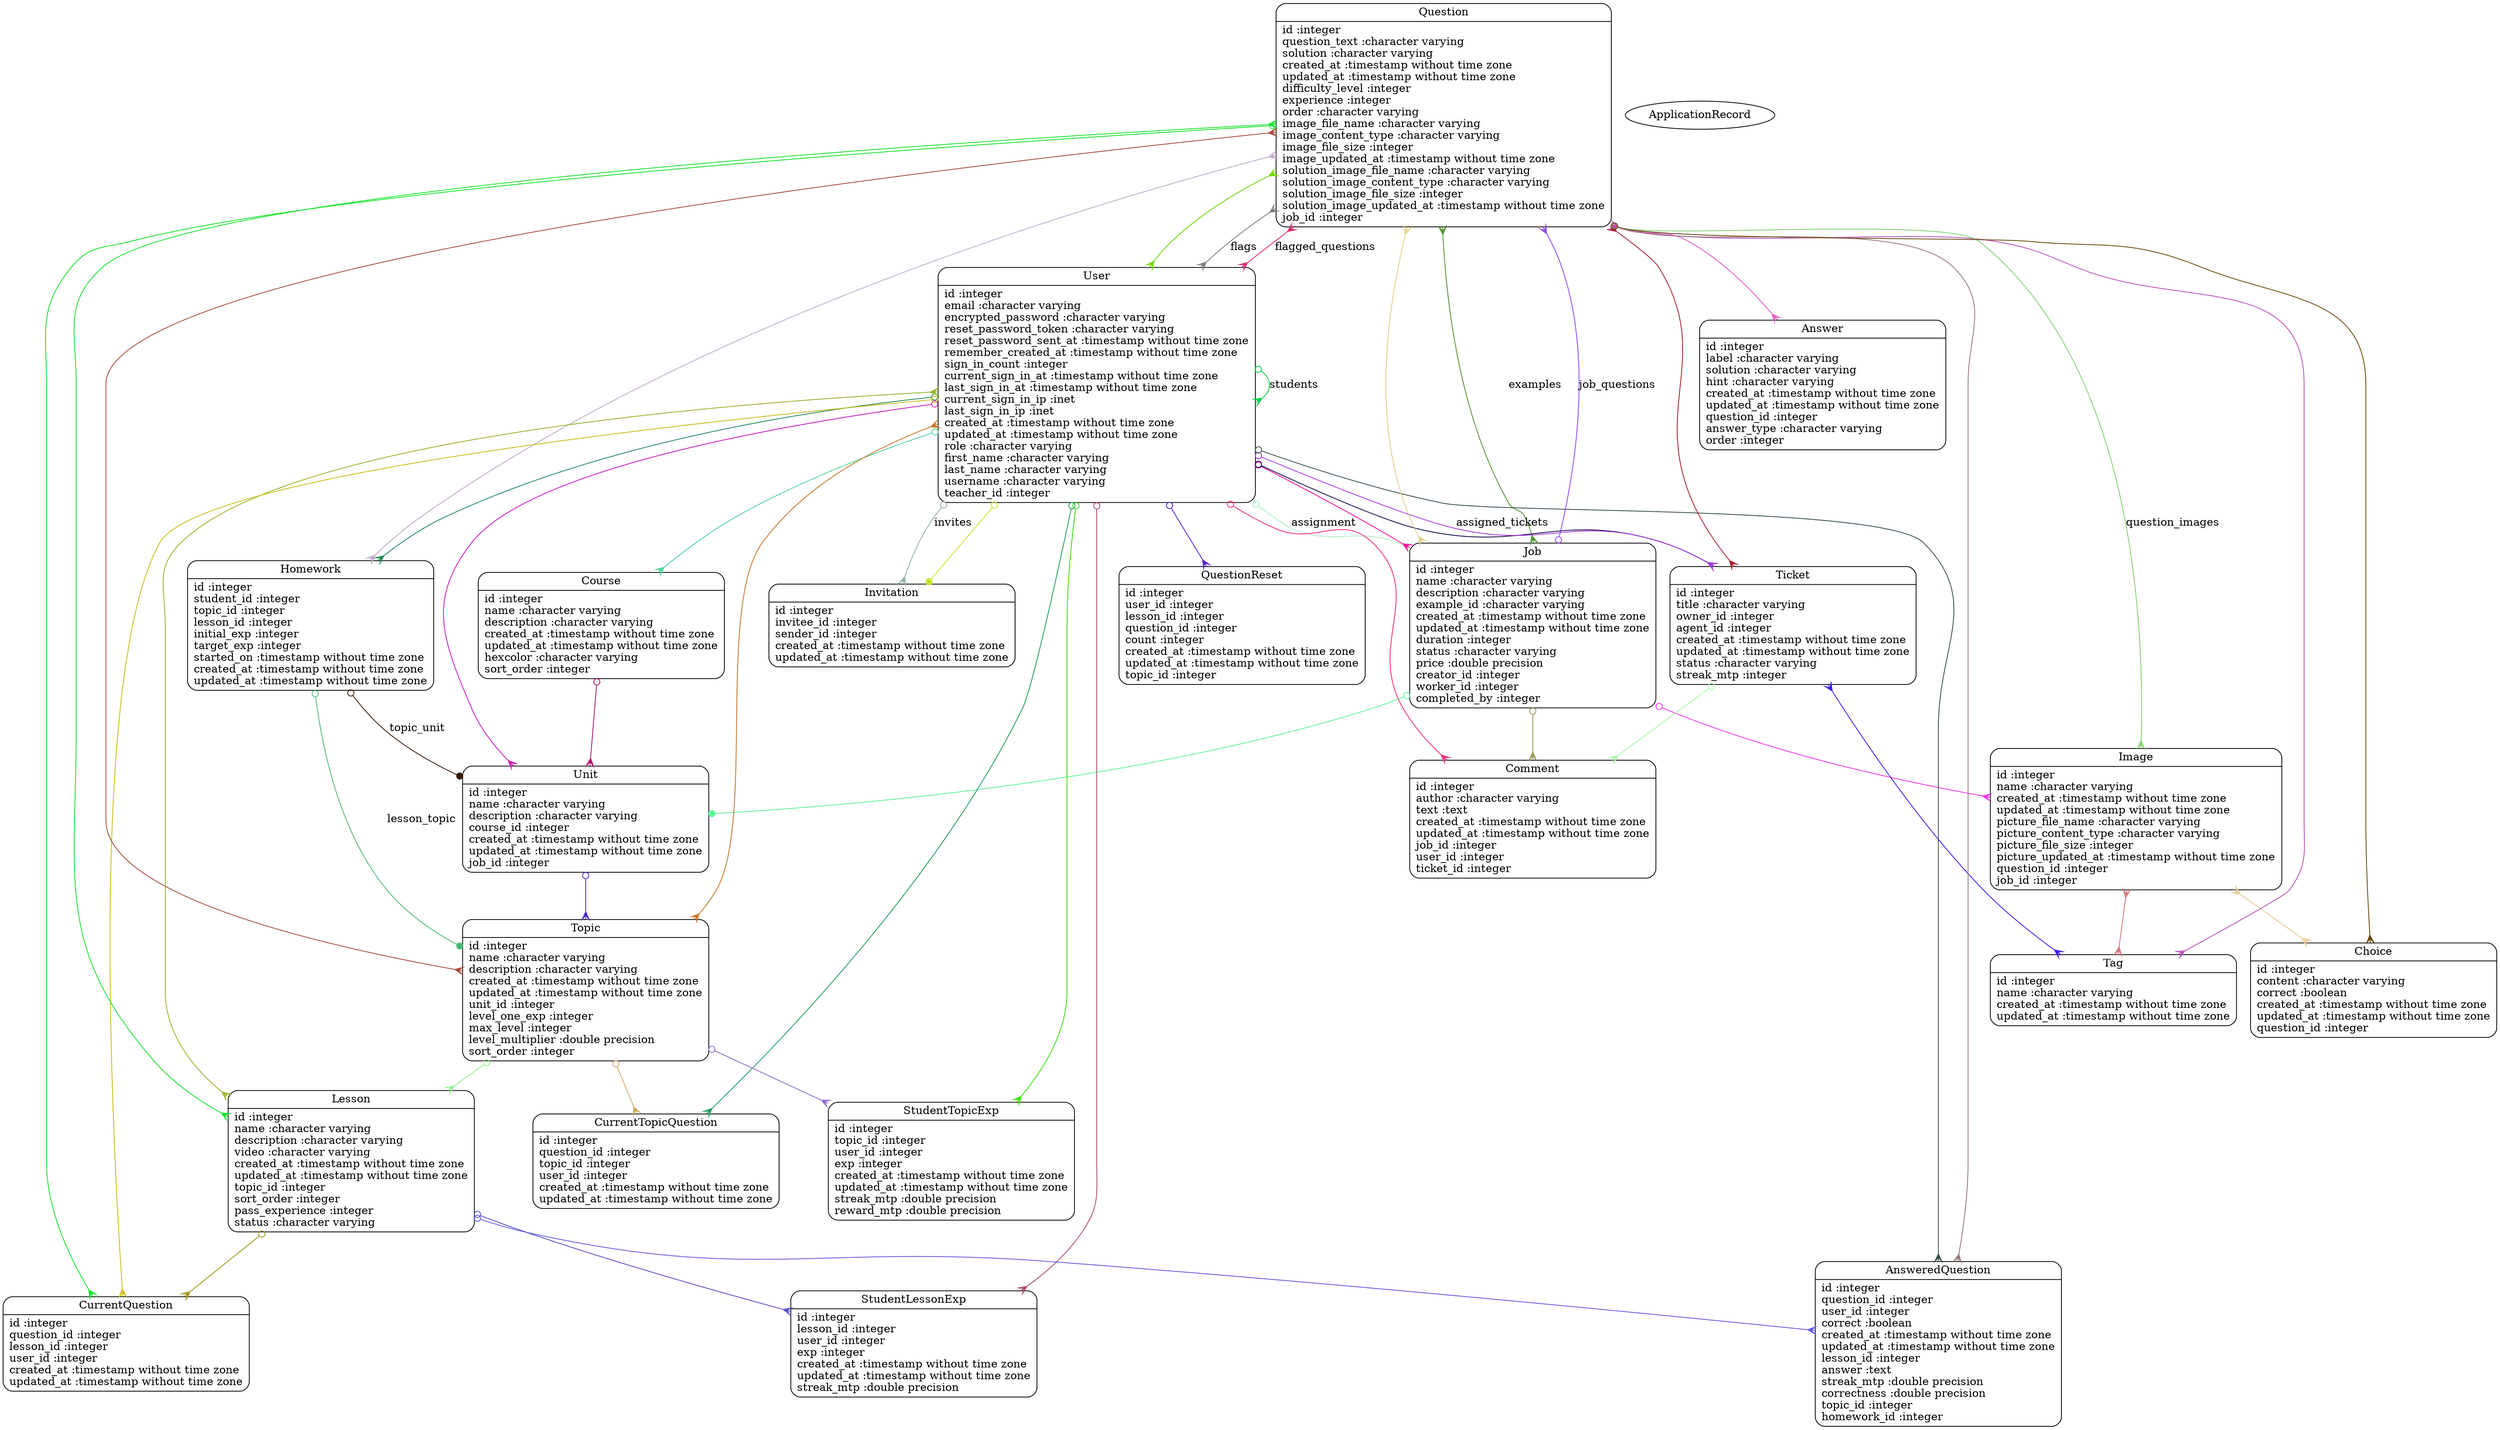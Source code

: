 digraph models_diagram {
	graph[overlap=false, splines=true, bgcolor="none"]
	"Answer" [shape=Mrecord, label="{Answer|id :integer\llabel :character varying\lsolution :character varying\lhint :character varying\lcreated_at :timestamp without time zone\lupdated_at :timestamp without time zone\lquestion_id :integer\lanswer_type :character varying\lorder :integer\l}"]
	"Homework" [shape=Mrecord, label="{Homework|id :integer\lstudent_id :integer\ltopic_id :integer\llesson_id :integer\linitial_exp :integer\ltarget_exp :integer\lstarted_on :timestamp without time zone\lcreated_at :timestamp without time zone\lupdated_at :timestamp without time zone\l}"]
	"Job" [shape=Mrecord, label="{Job|id :integer\lname :character varying\ldescription :character varying\lexample_id :character varying\lcreated_at :timestamp without time zone\lupdated_at :timestamp without time zone\lduration :integer\lstatus :character varying\lprice :double precision\lcreator_id :integer\lworker_id :integer\lcompleted_by :integer\l}"]
	"ApplicationRecord" []
	"Course" [shape=Mrecord, label="{Course|id :integer\lname :character varying\ldescription :character varying\lcreated_at :timestamp without time zone\lupdated_at :timestamp without time zone\lhexcolor :character varying\lsort_order :integer\l}"]
	"StudentTopicExp" [shape=Mrecord, label="{StudentTopicExp|id :integer\ltopic_id :integer\luser_id :integer\lexp :integer\lcreated_at :timestamp without time zone\lupdated_at :timestamp without time zone\lstreak_mtp :double precision\lreward_mtp :double precision\l}"]
	"User" [shape=Mrecord, label="{User|id :integer\lemail :character varying\lencrypted_password :character varying\lreset_password_token :character varying\lreset_password_sent_at :timestamp without time zone\lremember_created_at :timestamp without time zone\lsign_in_count :integer\lcurrent_sign_in_at :timestamp without time zone\llast_sign_in_at :timestamp without time zone\lcurrent_sign_in_ip :inet\llast_sign_in_ip :inet\lcreated_at :timestamp without time zone\lupdated_at :timestamp without time zone\lrole :character varying\lfirst_name :character varying\llast_name :character varying\lusername :character varying\lteacher_id :integer\l}"]
	"QuestionReset" [shape=Mrecord, label="{QuestionReset|id :integer\luser_id :integer\llesson_id :integer\lquestion_id :integer\lcount :integer\lcreated_at :timestamp without time zone\lupdated_at :timestamp without time zone\ltopic_id :integer\l}"]
	"Ticket" [shape=Mrecord, label="{Ticket|id :integer\ltitle :character varying\lowner_id :integer\lagent_id :integer\lcreated_at :timestamp without time zone\lupdated_at :timestamp without time zone\lstatus :character varying\lstreak_mtp :integer\l}"]
	"Lesson" [shape=Mrecord, label="{Lesson|id :integer\lname :character varying\ldescription :character varying\lvideo :character varying\lcreated_at :timestamp without time zone\lupdated_at :timestamp without time zone\ltopic_id :integer\lsort_order :integer\lpass_experience :integer\lstatus :character varying\l}"]
	"Image" [shape=Mrecord, label="{Image|id :integer\lname :character varying\lcreated_at :timestamp without time zone\lupdated_at :timestamp without time zone\lpicture_file_name :character varying\lpicture_content_type :character varying\lpicture_file_size :integer\lpicture_updated_at :timestamp without time zone\lquestion_id :integer\ljob_id :integer\l}"]
	"Unit" [shape=Mrecord, label="{Unit|id :integer\lname :character varying\ldescription :character varying\lcourse_id :integer\lcreated_at :timestamp without time zone\lupdated_at :timestamp without time zone\ljob_id :integer\l}"]
	"Comment" [shape=Mrecord, label="{Comment|id :integer\lauthor :character varying\ltext :text\lcreated_at :timestamp without time zone\lupdated_at :timestamp without time zone\ljob_id :integer\luser_id :integer\lticket_id :integer\l}"]
	"AnsweredQuestion" [shape=Mrecord, label="{AnsweredQuestion|id :integer\lquestion_id :integer\luser_id :integer\lcorrect :boolean\lcreated_at :timestamp without time zone\lupdated_at :timestamp without time zone\llesson_id :integer\lanswer :text\lstreak_mtp :double precision\lcorrectness :double precision\ltopic_id :integer\lhomework_id :integer\l}"]
	"Topic" [shape=Mrecord, label="{Topic|id :integer\lname :character varying\ldescription :character varying\lcreated_at :timestamp without time zone\lupdated_at :timestamp without time zone\lunit_id :integer\llevel_one_exp :integer\lmax_level :integer\llevel_multiplier :double precision\lsort_order :integer\l}"]
	"CurrentTopicQuestion" [shape=Mrecord, label="{CurrentTopicQuestion|id :integer\lquestion_id :integer\ltopic_id :integer\luser_id :integer\lcreated_at :timestamp without time zone\lupdated_at :timestamp without time zone\l}"]
	"Choice" [shape=Mrecord, label="{Choice|id :integer\lcontent :character varying\lcorrect :boolean\lcreated_at :timestamp without time zone\lupdated_at :timestamp without time zone\lquestion_id :integer\l}"]
	"Invitation" [shape=Mrecord, label="{Invitation|id :integer\linvitee_id :integer\lsender_id :integer\lcreated_at :timestamp without time zone\lupdated_at :timestamp without time zone\l}"]
	"CurrentQuestion" [shape=Mrecord, label="{CurrentQuestion|id :integer\lquestion_id :integer\llesson_id :integer\luser_id :integer\lcreated_at :timestamp without time zone\lupdated_at :timestamp without time zone\l}"]
	"StudentLessonExp" [shape=Mrecord, label="{StudentLessonExp|id :integer\llesson_id :integer\luser_id :integer\lexp :integer\lcreated_at :timestamp without time zone\lupdated_at :timestamp without time zone\lstreak_mtp :double precision\l}"]
	"Tag" [shape=Mrecord, label="{Tag|id :integer\lname :character varying\lcreated_at :timestamp without time zone\lupdated_at :timestamp without time zone\l}"]
	"Question" [shape=Mrecord, label="{Question|id :integer\lquestion_text :character varying\lsolution :character varying\lcreated_at :timestamp without time zone\lupdated_at :timestamp without time zone\ldifficulty_level :integer\lexperience :integer\lorder :character varying\limage_file_name :character varying\limage_content_type :character varying\limage_file_size :integer\limage_updated_at :timestamp without time zone\lsolution_image_file_name :character varying\lsolution_image_content_type :character varying\lsolution_image_file_size :integer\lsolution_image_updated_at :timestamp without time zone\ljob_id :integer\l}"]
	"Homework" -> "Topic" [label="lesson_topic", arrowtail=odot, arrowhead=dot, dir=both color="#4AB572"]
	"Homework" -> "Unit" [label="topic_unit", arrowtail=odot, arrowhead=dot, dir=both color="#321604"]
	"Homework" -> "Question" [arrowtail=crow, arrowhead=crow, dir=both color="#BDA5C4"]
	"Job" -> "Question" [label="examples", arrowtail=crow, arrowhead=crow, dir=both color="#4C8C2F"]
	"Job" -> "Question" [label="job_questions", arrowtail=odot, arrowhead=crow, dir=both color="#8942FA"]
	"Job" -> "Unit" [arrowtail=odot, arrowhead=dot, dir=both color="#5AF497"]
	"Job" -> "Image" [arrowtail=odot, arrowhead=crow, dir=both color="#F02EE4"]
	"Job" -> "Comment" [arrowtail=odot, arrowhead=crow, dir=both color="#959252"]
	"Course" -> "Unit" [arrowtail=odot, arrowhead=crow, dir=both color="#AC116E"]
	"User" -> "Question" [label="flagged_questions", arrowtail=crow, arrowhead=crow, dir=both color="#D4276E"]
	"User" -> "User" [label="students", arrowtail=odot, arrowhead=crow, dir=both color="#00CB45"]
	"User" -> "Invitation" [arrowtail=odot, arrowhead=dot, dir=both color="#C0E527"]
	"User" -> "Invitation" [label="invites", arrowtail=odot, arrowhead=crow, dir=both color="#90B19E"]
	"User" -> "Homework" [arrowtail=odot, arrowhead=crow, dir=both color="#198656"]
	"User" -> "Course" [arrowtail=odot, arrowhead=crow, dir=both color="#48D293"]
	"User" -> "Unit" [arrowtail=odot, arrowhead=crow, dir=both color="#C713BA"]
	"User" -> "Topic" [arrowtail=crow, arrowhead=crow, dir=both color="#C37021"]
	"User" -> "AnsweredQuestion" [arrowtail=odot, arrowhead=crow, dir=both color="#334C40"]
	"User" -> "Question" [arrowtail=crow, arrowhead=crow, dir=both color="#6DD000"]
	"User" -> "QuestionReset" [arrowtail=odot, arrowhead=crow, dir=both color="#5418D0"]
	"User" -> "Job" [label="assignment", arrowtail=odot, arrowhead=crow, dir=both color="#AAEDBE"]
	"User" -> "Job" [arrowtail=odot, arrowhead=crow, dir=both color="#F20198"]
	"User" -> "Ticket" [arrowtail=odot, arrowhead=crow, dir=both color="#01053F"]
	"User" -> "Ticket" [label="assigned_tickets", arrowtail=odot, arrowhead=crow, dir=both color="#A531E7"]
	"User" -> "Comment" [arrowtail=odot, arrowhead=crow, dir=both color="#F62478"]
	"User" -> "CurrentQuestion" [arrowtail=odot, arrowhead=crow, dir=both color="#C9BA0E"]
	"User" -> "CurrentTopicQuestion" [arrowtail=odot, arrowhead=crow, dir=both color="#1A9856"]
	"User" -> "StudentLessonExp" [arrowtail=odot, arrowhead=crow, dir=both color="#A14763"]
	"User" -> "Lesson" [arrowtail=crow, arrowhead=crow, dir=both color="#92B21F"]
	"User" -> "StudentTopicExp" [arrowtail=odot, arrowhead=crow, dir=both color="#34DE08"]
	"Ticket" -> "Tag" [arrowtail=crow, arrowhead=crow, dir=both color="#3416EC"]
	"Ticket" -> "Question" [arrowtail=crow, arrowhead=crow, dir=both color="#A31627"]
	"Ticket" -> "Comment" [arrowtail=odot, arrowhead=crow, dir=both color="#A7F9A7"]
	"Lesson" -> "Question" [arrowtail=crow, arrowhead=crow, dir=both color="#12E229"]
	"Lesson" -> "CurrentQuestion" [arrowtail=odot, arrowhead=crow, dir=both color="#9C9314"]
	"Lesson" -> "AnsweredQuestion" [arrowtail=odot, arrowhead=crow, dir=both color="#5F57E8"]
	"Lesson" -> "StudentLessonExp" [arrowtail=odot, arrowhead=crow, dir=both color="#4C4AC2"]
	"Image" -> "Choice" [arrowtail=crow, arrowhead=crow, dir=both color="#E4C793"]
	"Image" -> "Tag" [arrowtail=crow, arrowhead=crow, dir=both color="#D17376"]
	"Unit" -> "Topic" [arrowtail=odot, arrowhead=crow, dir=both color="#4727BF"]
	"Topic" -> "Lesson" [arrowtail=odot, arrowhead=crow, dir=both color="#94F08C"]
	"Topic" -> "Question" [arrowtail=crow, arrowhead=crow, dir=both color="#A34535"]
	"Topic" -> "CurrentTopicQuestion" [arrowtail=odot, arrowhead=crow, dir=both color="#D0A55A"]
	"Topic" -> "StudentTopicExp" [arrowtail=odot, arrowhead=crow, dir=both color="#8566C2"]
	"Tag" -> "Question" [arrowtail=crow, arrowhead=crow, dir=both color="#B94AB5"]
	"Question" -> "User" [label="flags", arrowtail=crow, arrowhead=crow, dir=both color="#7A7B77"]
	"Question" -> "AnsweredQuestion" [arrowtail=odot, arrowhead=crow, dir=both color="#947477"]
	"Question" -> "Choice" [arrowtail=odot, arrowhead=crow, dir=both color="#634403"]
	"Question" -> "Answer" [arrowtail=odot, arrowhead=crow, dir=both color="#E153C1"]
	"Question" -> "Job" [arrowtail=crow, arrowhead=crow, dir=both color="#DFCC87"]
	"Question" -> "CurrentQuestion" [arrowtail=odot, arrowhead=crow, dir=both color="#0DE421"]
	"Question" -> "Image" [label="question_images", arrowtail=odot, arrowhead=crow, dir=both color="#7ECD6F"]
}
